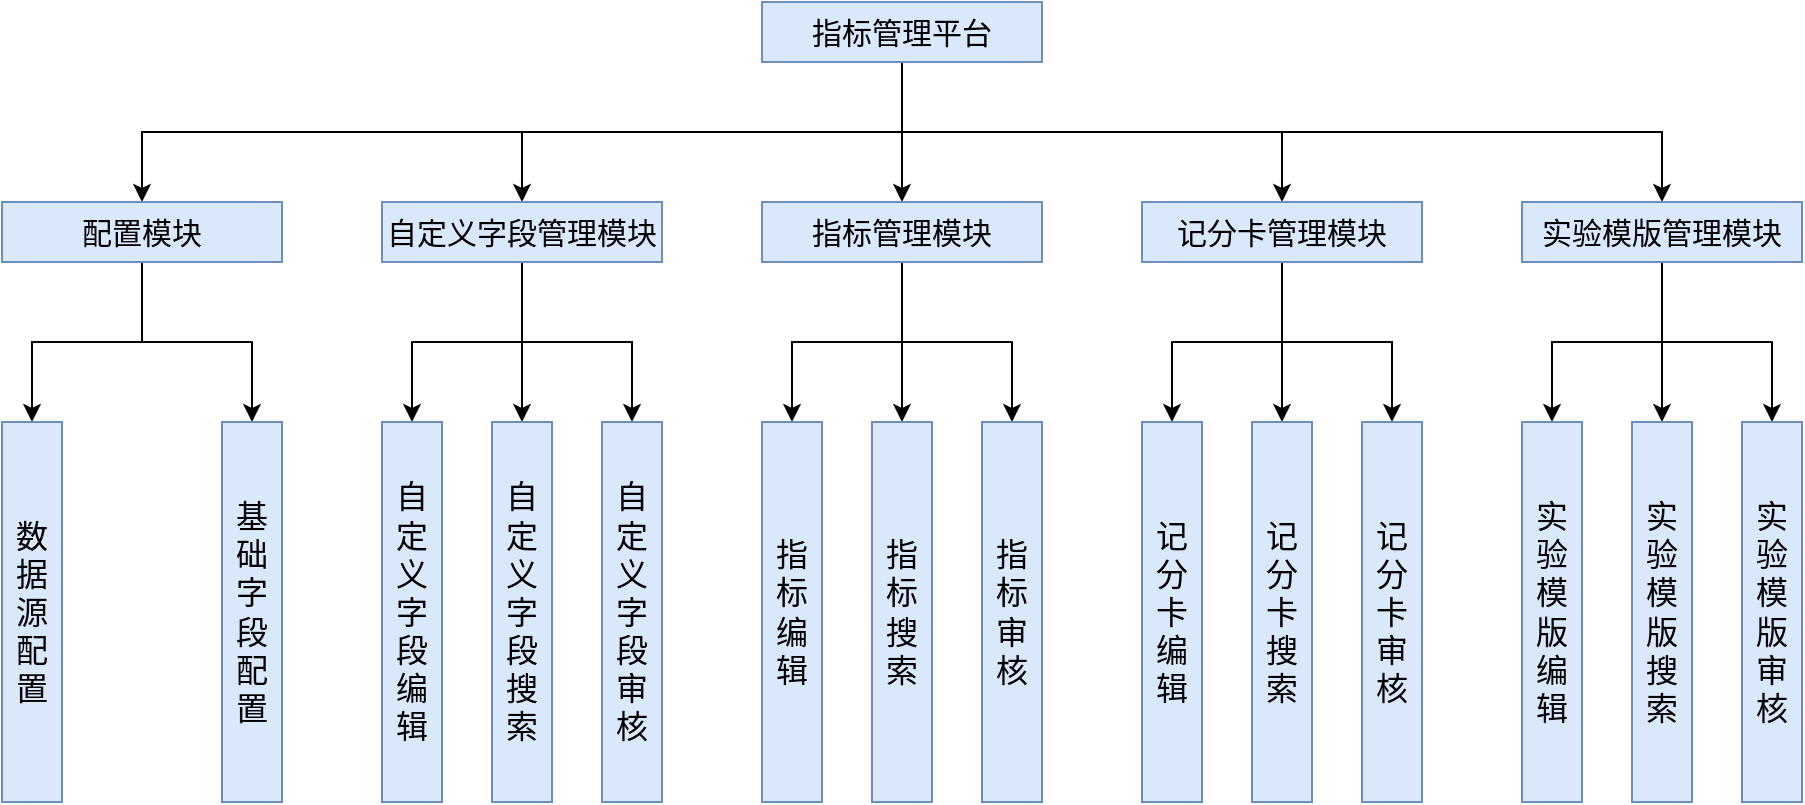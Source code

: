 <mxfile version="21.7.2" type="github">
  <diagram name="第 1 页" id="9iKlQH3wTTYV1hTV3GYo">
    <mxGraphModel dx="1877" dy="542" grid="1" gridSize="10" guides="1" tooltips="1" connect="1" arrows="1" fold="1" page="1" pageScale="1" pageWidth="827" pageHeight="1169" math="0" shadow="0">
      <root>
        <mxCell id="0" />
        <mxCell id="1" parent="0" />
        <mxCell id="6N1PnCKENwVNhVdHrGls-14" style="rounded=0;orthogonalLoop=1;jettySize=auto;html=1;exitX=0.5;exitY=1;exitDx=0;exitDy=0;entryX=0.5;entryY=0;entryDx=0;entryDy=0;" edge="1" parent="1" source="6N1PnCKENwVNhVdHrGls-2" target="6N1PnCKENwVNhVdHrGls-3">
          <mxGeometry relative="1" as="geometry" />
        </mxCell>
        <mxCell id="6N1PnCKENwVNhVdHrGls-16" style="edgeStyle=orthogonalEdgeStyle;rounded=0;orthogonalLoop=1;jettySize=auto;html=1;exitX=0.5;exitY=1;exitDx=0;exitDy=0;entryX=0.5;entryY=0;entryDx=0;entryDy=0;" edge="1" parent="1" source="6N1PnCKENwVNhVdHrGls-2" target="6N1PnCKENwVNhVdHrGls-4">
          <mxGeometry relative="1" as="geometry" />
        </mxCell>
        <mxCell id="6N1PnCKENwVNhVdHrGls-17" style="edgeStyle=orthogonalEdgeStyle;rounded=0;orthogonalLoop=1;jettySize=auto;html=1;exitX=0.5;exitY=1;exitDx=0;exitDy=0;" edge="1" parent="1" source="6N1PnCKENwVNhVdHrGls-2" target="6N1PnCKENwVNhVdHrGls-12">
          <mxGeometry relative="1" as="geometry" />
        </mxCell>
        <mxCell id="6N1PnCKENwVNhVdHrGls-18" style="edgeStyle=orthogonalEdgeStyle;rounded=0;orthogonalLoop=1;jettySize=auto;html=1;exitX=0.5;exitY=1;exitDx=0;exitDy=0;" edge="1" parent="1" source="6N1PnCKENwVNhVdHrGls-2" target="6N1PnCKENwVNhVdHrGls-6">
          <mxGeometry relative="1" as="geometry" />
        </mxCell>
        <mxCell id="6N1PnCKENwVNhVdHrGls-19" style="edgeStyle=orthogonalEdgeStyle;rounded=0;orthogonalLoop=1;jettySize=auto;html=1;exitX=0.5;exitY=1;exitDx=0;exitDy=0;" edge="1" parent="1" source="6N1PnCKENwVNhVdHrGls-2" target="6N1PnCKENwVNhVdHrGls-10">
          <mxGeometry relative="1" as="geometry" />
        </mxCell>
        <mxCell id="6N1PnCKENwVNhVdHrGls-2" value="&lt;font style=&quot;font-size: 15px;&quot;&gt;指标管理平台&lt;/font&gt;" style="rounded=0;whiteSpace=wrap;html=1;fillColor=#dae8fc;strokeColor=#6c8ebf;" vertex="1" parent="1">
          <mxGeometry x="330" y="350" width="140" height="30" as="geometry" />
        </mxCell>
        <mxCell id="6N1PnCKENwVNhVdHrGls-45" style="edgeStyle=orthogonalEdgeStyle;rounded=0;orthogonalLoop=1;jettySize=auto;html=1;exitX=0.5;exitY=1;exitDx=0;exitDy=0;" edge="1" parent="1" source="6N1PnCKENwVNhVdHrGls-3" target="6N1PnCKENwVNhVdHrGls-25">
          <mxGeometry relative="1" as="geometry" />
        </mxCell>
        <mxCell id="6N1PnCKENwVNhVdHrGls-46" style="edgeStyle=orthogonalEdgeStyle;rounded=0;orthogonalLoop=1;jettySize=auto;html=1;exitX=0.5;exitY=1;exitDx=0;exitDy=0;entryX=0.5;entryY=0;entryDx=0;entryDy=0;" edge="1" parent="1" source="6N1PnCKENwVNhVdHrGls-3" target="6N1PnCKENwVNhVdHrGls-27">
          <mxGeometry relative="1" as="geometry" />
        </mxCell>
        <mxCell id="6N1PnCKENwVNhVdHrGls-47" style="edgeStyle=orthogonalEdgeStyle;rounded=0;orthogonalLoop=1;jettySize=auto;html=1;exitX=0.5;exitY=1;exitDx=0;exitDy=0;entryX=0.5;entryY=0;entryDx=0;entryDy=0;" edge="1" parent="1" source="6N1PnCKENwVNhVdHrGls-3" target="6N1PnCKENwVNhVdHrGls-26">
          <mxGeometry relative="1" as="geometry" />
        </mxCell>
        <mxCell id="6N1PnCKENwVNhVdHrGls-3" value="&lt;font style=&quot;font-size: 15px;&quot;&gt;指标管理模块&lt;/font&gt;" style="rounded=0;whiteSpace=wrap;html=1;fillColor=#dae8fc;strokeColor=#6c8ebf;" vertex="1" parent="1">
          <mxGeometry x="330" y="450" width="140" height="30" as="geometry" />
        </mxCell>
        <mxCell id="6N1PnCKENwVNhVdHrGls-36" style="edgeStyle=orthogonalEdgeStyle;rounded=0;orthogonalLoop=1;jettySize=auto;html=1;exitX=0.5;exitY=1;exitDx=0;exitDy=0;entryX=0.5;entryY=0;entryDx=0;entryDy=0;" edge="1" parent="1" source="6N1PnCKENwVNhVdHrGls-4" target="6N1PnCKENwVNhVdHrGls-22">
          <mxGeometry relative="1" as="geometry" />
        </mxCell>
        <mxCell id="6N1PnCKENwVNhVdHrGls-37" style="edgeStyle=orthogonalEdgeStyle;rounded=0;orthogonalLoop=1;jettySize=auto;html=1;exitX=0.5;exitY=1;exitDx=0;exitDy=0;entryX=0.5;entryY=0;entryDx=0;entryDy=0;" edge="1" parent="1" source="6N1PnCKENwVNhVdHrGls-4" target="6N1PnCKENwVNhVdHrGls-24">
          <mxGeometry relative="1" as="geometry" />
        </mxCell>
        <mxCell id="6N1PnCKENwVNhVdHrGls-38" style="edgeStyle=orthogonalEdgeStyle;rounded=0;orthogonalLoop=1;jettySize=auto;html=1;exitX=0.5;exitY=1;exitDx=0;exitDy=0;entryX=0.5;entryY=0;entryDx=0;entryDy=0;" edge="1" parent="1" source="6N1PnCKENwVNhVdHrGls-4" target="6N1PnCKENwVNhVdHrGls-23">
          <mxGeometry relative="1" as="geometry" />
        </mxCell>
        <mxCell id="6N1PnCKENwVNhVdHrGls-4" value="&lt;font style=&quot;font-size: 15px;&quot;&gt;自定义字段管理模块&lt;/font&gt;" style="rounded=0;whiteSpace=wrap;html=1;fillColor=#dae8fc;strokeColor=#6c8ebf;" vertex="1" parent="1">
          <mxGeometry x="140" y="450" width="140" height="30" as="geometry" />
        </mxCell>
        <mxCell id="6N1PnCKENwVNhVdHrGls-48" style="edgeStyle=orthogonalEdgeStyle;rounded=0;orthogonalLoop=1;jettySize=auto;html=1;exitX=0.5;exitY=1;exitDx=0;exitDy=0;entryX=0.5;entryY=0;entryDx=0;entryDy=0;" edge="1" parent="1" source="6N1PnCKENwVNhVdHrGls-6" target="6N1PnCKENwVNhVdHrGls-28">
          <mxGeometry relative="1" as="geometry" />
        </mxCell>
        <mxCell id="6N1PnCKENwVNhVdHrGls-49" style="edgeStyle=orthogonalEdgeStyle;rounded=0;orthogonalLoop=1;jettySize=auto;html=1;exitX=0.5;exitY=1;exitDx=0;exitDy=0;entryX=0.5;entryY=0;entryDx=0;entryDy=0;" edge="1" parent="1" source="6N1PnCKENwVNhVdHrGls-6" target="6N1PnCKENwVNhVdHrGls-30">
          <mxGeometry relative="1" as="geometry" />
        </mxCell>
        <mxCell id="6N1PnCKENwVNhVdHrGls-50" style="edgeStyle=orthogonalEdgeStyle;rounded=0;orthogonalLoop=1;jettySize=auto;html=1;exitX=0.5;exitY=1;exitDx=0;exitDy=0;entryX=0.5;entryY=0;entryDx=0;entryDy=0;" edge="1" parent="1" source="6N1PnCKENwVNhVdHrGls-6" target="6N1PnCKENwVNhVdHrGls-29">
          <mxGeometry relative="1" as="geometry" />
        </mxCell>
        <mxCell id="6N1PnCKENwVNhVdHrGls-6" value="&lt;font style=&quot;font-size: 15px;&quot;&gt;记分卡管理模块&lt;/font&gt;" style="rounded=0;whiteSpace=wrap;html=1;fillColor=#dae8fc;strokeColor=#6c8ebf;" vertex="1" parent="1">
          <mxGeometry x="520" y="450" width="140" height="30" as="geometry" />
        </mxCell>
        <mxCell id="6N1PnCKENwVNhVdHrGls-51" style="edgeStyle=orthogonalEdgeStyle;rounded=0;orthogonalLoop=1;jettySize=auto;html=1;exitX=0.5;exitY=1;exitDx=0;exitDy=0;entryX=0.5;entryY=0;entryDx=0;entryDy=0;" edge="1" parent="1" source="6N1PnCKENwVNhVdHrGls-10" target="6N1PnCKENwVNhVdHrGls-31">
          <mxGeometry relative="1" as="geometry" />
        </mxCell>
        <mxCell id="6N1PnCKENwVNhVdHrGls-52" style="edgeStyle=orthogonalEdgeStyle;rounded=0;orthogonalLoop=1;jettySize=auto;html=1;exitX=0.5;exitY=1;exitDx=0;exitDy=0;" edge="1" parent="1" source="6N1PnCKENwVNhVdHrGls-10" target="6N1PnCKENwVNhVdHrGls-33">
          <mxGeometry relative="1" as="geometry" />
        </mxCell>
        <mxCell id="6N1PnCKENwVNhVdHrGls-53" style="edgeStyle=orthogonalEdgeStyle;rounded=0;orthogonalLoop=1;jettySize=auto;html=1;exitX=0.5;exitY=1;exitDx=0;exitDy=0;entryX=0.5;entryY=0;entryDx=0;entryDy=0;" edge="1" parent="1" source="6N1PnCKENwVNhVdHrGls-10" target="6N1PnCKENwVNhVdHrGls-32">
          <mxGeometry relative="1" as="geometry" />
        </mxCell>
        <mxCell id="6N1PnCKENwVNhVdHrGls-10" value="&lt;font style=&quot;font-size: 15px;&quot;&gt;实验模版管理模块&lt;/font&gt;" style="rounded=0;whiteSpace=wrap;html=1;fillColor=#dae8fc;strokeColor=#6c8ebf;" vertex="1" parent="1">
          <mxGeometry x="710" y="450" width="140" height="30" as="geometry" />
        </mxCell>
        <mxCell id="6N1PnCKENwVNhVdHrGls-34" style="edgeStyle=orthogonalEdgeStyle;rounded=0;orthogonalLoop=1;jettySize=auto;html=1;exitX=0.5;exitY=1;exitDx=0;exitDy=0;entryX=0.5;entryY=0;entryDx=0;entryDy=0;" edge="1" parent="1" source="6N1PnCKENwVNhVdHrGls-12" target="6N1PnCKENwVNhVdHrGls-20">
          <mxGeometry relative="1" as="geometry" />
        </mxCell>
        <mxCell id="6N1PnCKENwVNhVdHrGls-35" style="edgeStyle=orthogonalEdgeStyle;rounded=0;orthogonalLoop=1;jettySize=auto;html=1;exitX=0.5;exitY=1;exitDx=0;exitDy=0;" edge="1" parent="1" source="6N1PnCKENwVNhVdHrGls-12" target="6N1PnCKENwVNhVdHrGls-21">
          <mxGeometry relative="1" as="geometry" />
        </mxCell>
        <mxCell id="6N1PnCKENwVNhVdHrGls-12" value="&lt;font style=&quot;font-size: 15px;&quot;&gt;配置模块&lt;/font&gt;" style="rounded=0;whiteSpace=wrap;html=1;fillColor=#dae8fc;strokeColor=#6c8ebf;" vertex="1" parent="1">
          <mxGeometry x="-50" y="450" width="140" height="30" as="geometry" />
        </mxCell>
        <mxCell id="6N1PnCKENwVNhVdHrGls-20" value="&lt;font size=&quot;3&quot;&gt;数据源配置&lt;/font&gt;" style="rounded=0;whiteSpace=wrap;html=1;fillColor=#dae8fc;strokeColor=#6c8ebf;" vertex="1" parent="1">
          <mxGeometry x="-50" y="560" width="30" height="190" as="geometry" />
        </mxCell>
        <mxCell id="6N1PnCKENwVNhVdHrGls-21" value="&lt;font size=&quot;3&quot;&gt;基础字段配置&lt;/font&gt;" style="rounded=0;whiteSpace=wrap;html=1;fillColor=#dae8fc;strokeColor=#6c8ebf;" vertex="1" parent="1">
          <mxGeometry x="60" y="560" width="30" height="190" as="geometry" />
        </mxCell>
        <mxCell id="6N1PnCKENwVNhVdHrGls-22" value="&lt;font size=&quot;3&quot;&gt;自定义字段编辑&lt;/font&gt;" style="rounded=0;whiteSpace=wrap;html=1;fillColor=#dae8fc;strokeColor=#6c8ebf;" vertex="1" parent="1">
          <mxGeometry x="140" y="560" width="30" height="190" as="geometry" />
        </mxCell>
        <mxCell id="6N1PnCKENwVNhVdHrGls-23" value="&lt;font size=&quot;3&quot;&gt;自定义字段审核&lt;/font&gt;" style="rounded=0;whiteSpace=wrap;html=1;fillColor=#dae8fc;strokeColor=#6c8ebf;" vertex="1" parent="1">
          <mxGeometry x="250" y="560" width="30" height="190" as="geometry" />
        </mxCell>
        <mxCell id="6N1PnCKENwVNhVdHrGls-24" value="&lt;font size=&quot;3&quot;&gt;自定义字段搜索&lt;/font&gt;" style="rounded=0;whiteSpace=wrap;html=1;fillColor=#dae8fc;strokeColor=#6c8ebf;" vertex="1" parent="1">
          <mxGeometry x="195" y="560" width="30" height="190" as="geometry" />
        </mxCell>
        <mxCell id="6N1PnCKENwVNhVdHrGls-25" value="&lt;font size=&quot;3&quot;&gt;指标编辑&lt;/font&gt;" style="rounded=0;whiteSpace=wrap;html=1;fillColor=#dae8fc;strokeColor=#6c8ebf;" vertex="1" parent="1">
          <mxGeometry x="330" y="560" width="30" height="190" as="geometry" />
        </mxCell>
        <mxCell id="6N1PnCKENwVNhVdHrGls-26" value="&lt;font size=&quot;3&quot;&gt;指标审核&lt;/font&gt;" style="rounded=0;whiteSpace=wrap;html=1;fillColor=#dae8fc;strokeColor=#6c8ebf;" vertex="1" parent="1">
          <mxGeometry x="440" y="560" width="30" height="190" as="geometry" />
        </mxCell>
        <mxCell id="6N1PnCKENwVNhVdHrGls-27" value="&lt;font size=&quot;3&quot;&gt;指标搜索&lt;/font&gt;" style="rounded=0;whiteSpace=wrap;html=1;fillColor=#dae8fc;strokeColor=#6c8ebf;" vertex="1" parent="1">
          <mxGeometry x="385" y="560" width="30" height="190" as="geometry" />
        </mxCell>
        <mxCell id="6N1PnCKENwVNhVdHrGls-28" value="&lt;font size=&quot;3&quot;&gt;记分卡编辑&lt;/font&gt;" style="rounded=0;whiteSpace=wrap;html=1;fillColor=#dae8fc;strokeColor=#6c8ebf;" vertex="1" parent="1">
          <mxGeometry x="520" y="560" width="30" height="190" as="geometry" />
        </mxCell>
        <mxCell id="6N1PnCKENwVNhVdHrGls-29" value="&lt;font size=&quot;3&quot;&gt;记分卡审核&lt;/font&gt;" style="rounded=0;whiteSpace=wrap;html=1;fillColor=#dae8fc;strokeColor=#6c8ebf;" vertex="1" parent="1">
          <mxGeometry x="630" y="560" width="30" height="190" as="geometry" />
        </mxCell>
        <mxCell id="6N1PnCKENwVNhVdHrGls-30" value="&lt;font size=&quot;3&quot;&gt;记分卡搜索&lt;/font&gt;" style="rounded=0;whiteSpace=wrap;html=1;fillColor=#dae8fc;strokeColor=#6c8ebf;" vertex="1" parent="1">
          <mxGeometry x="575" y="560" width="30" height="190" as="geometry" />
        </mxCell>
        <mxCell id="6N1PnCKENwVNhVdHrGls-31" value="&lt;font size=&quot;3&quot;&gt;实验模版编辑&lt;/font&gt;" style="rounded=0;whiteSpace=wrap;html=1;fillColor=#dae8fc;strokeColor=#6c8ebf;" vertex="1" parent="1">
          <mxGeometry x="710" y="560" width="30" height="190" as="geometry" />
        </mxCell>
        <mxCell id="6N1PnCKENwVNhVdHrGls-32" value="&lt;font size=&quot;3&quot;&gt;实验模版审核&lt;/font&gt;" style="rounded=0;whiteSpace=wrap;html=1;fillColor=#dae8fc;strokeColor=#6c8ebf;" vertex="1" parent="1">
          <mxGeometry x="820" y="560" width="30" height="190" as="geometry" />
        </mxCell>
        <mxCell id="6N1PnCKENwVNhVdHrGls-33" value="&lt;font size=&quot;3&quot;&gt;实验模版搜索&lt;/font&gt;" style="rounded=0;whiteSpace=wrap;html=1;fillColor=#dae8fc;strokeColor=#6c8ebf;" vertex="1" parent="1">
          <mxGeometry x="765" y="560" width="30" height="190" as="geometry" />
        </mxCell>
      </root>
    </mxGraphModel>
  </diagram>
</mxfile>
